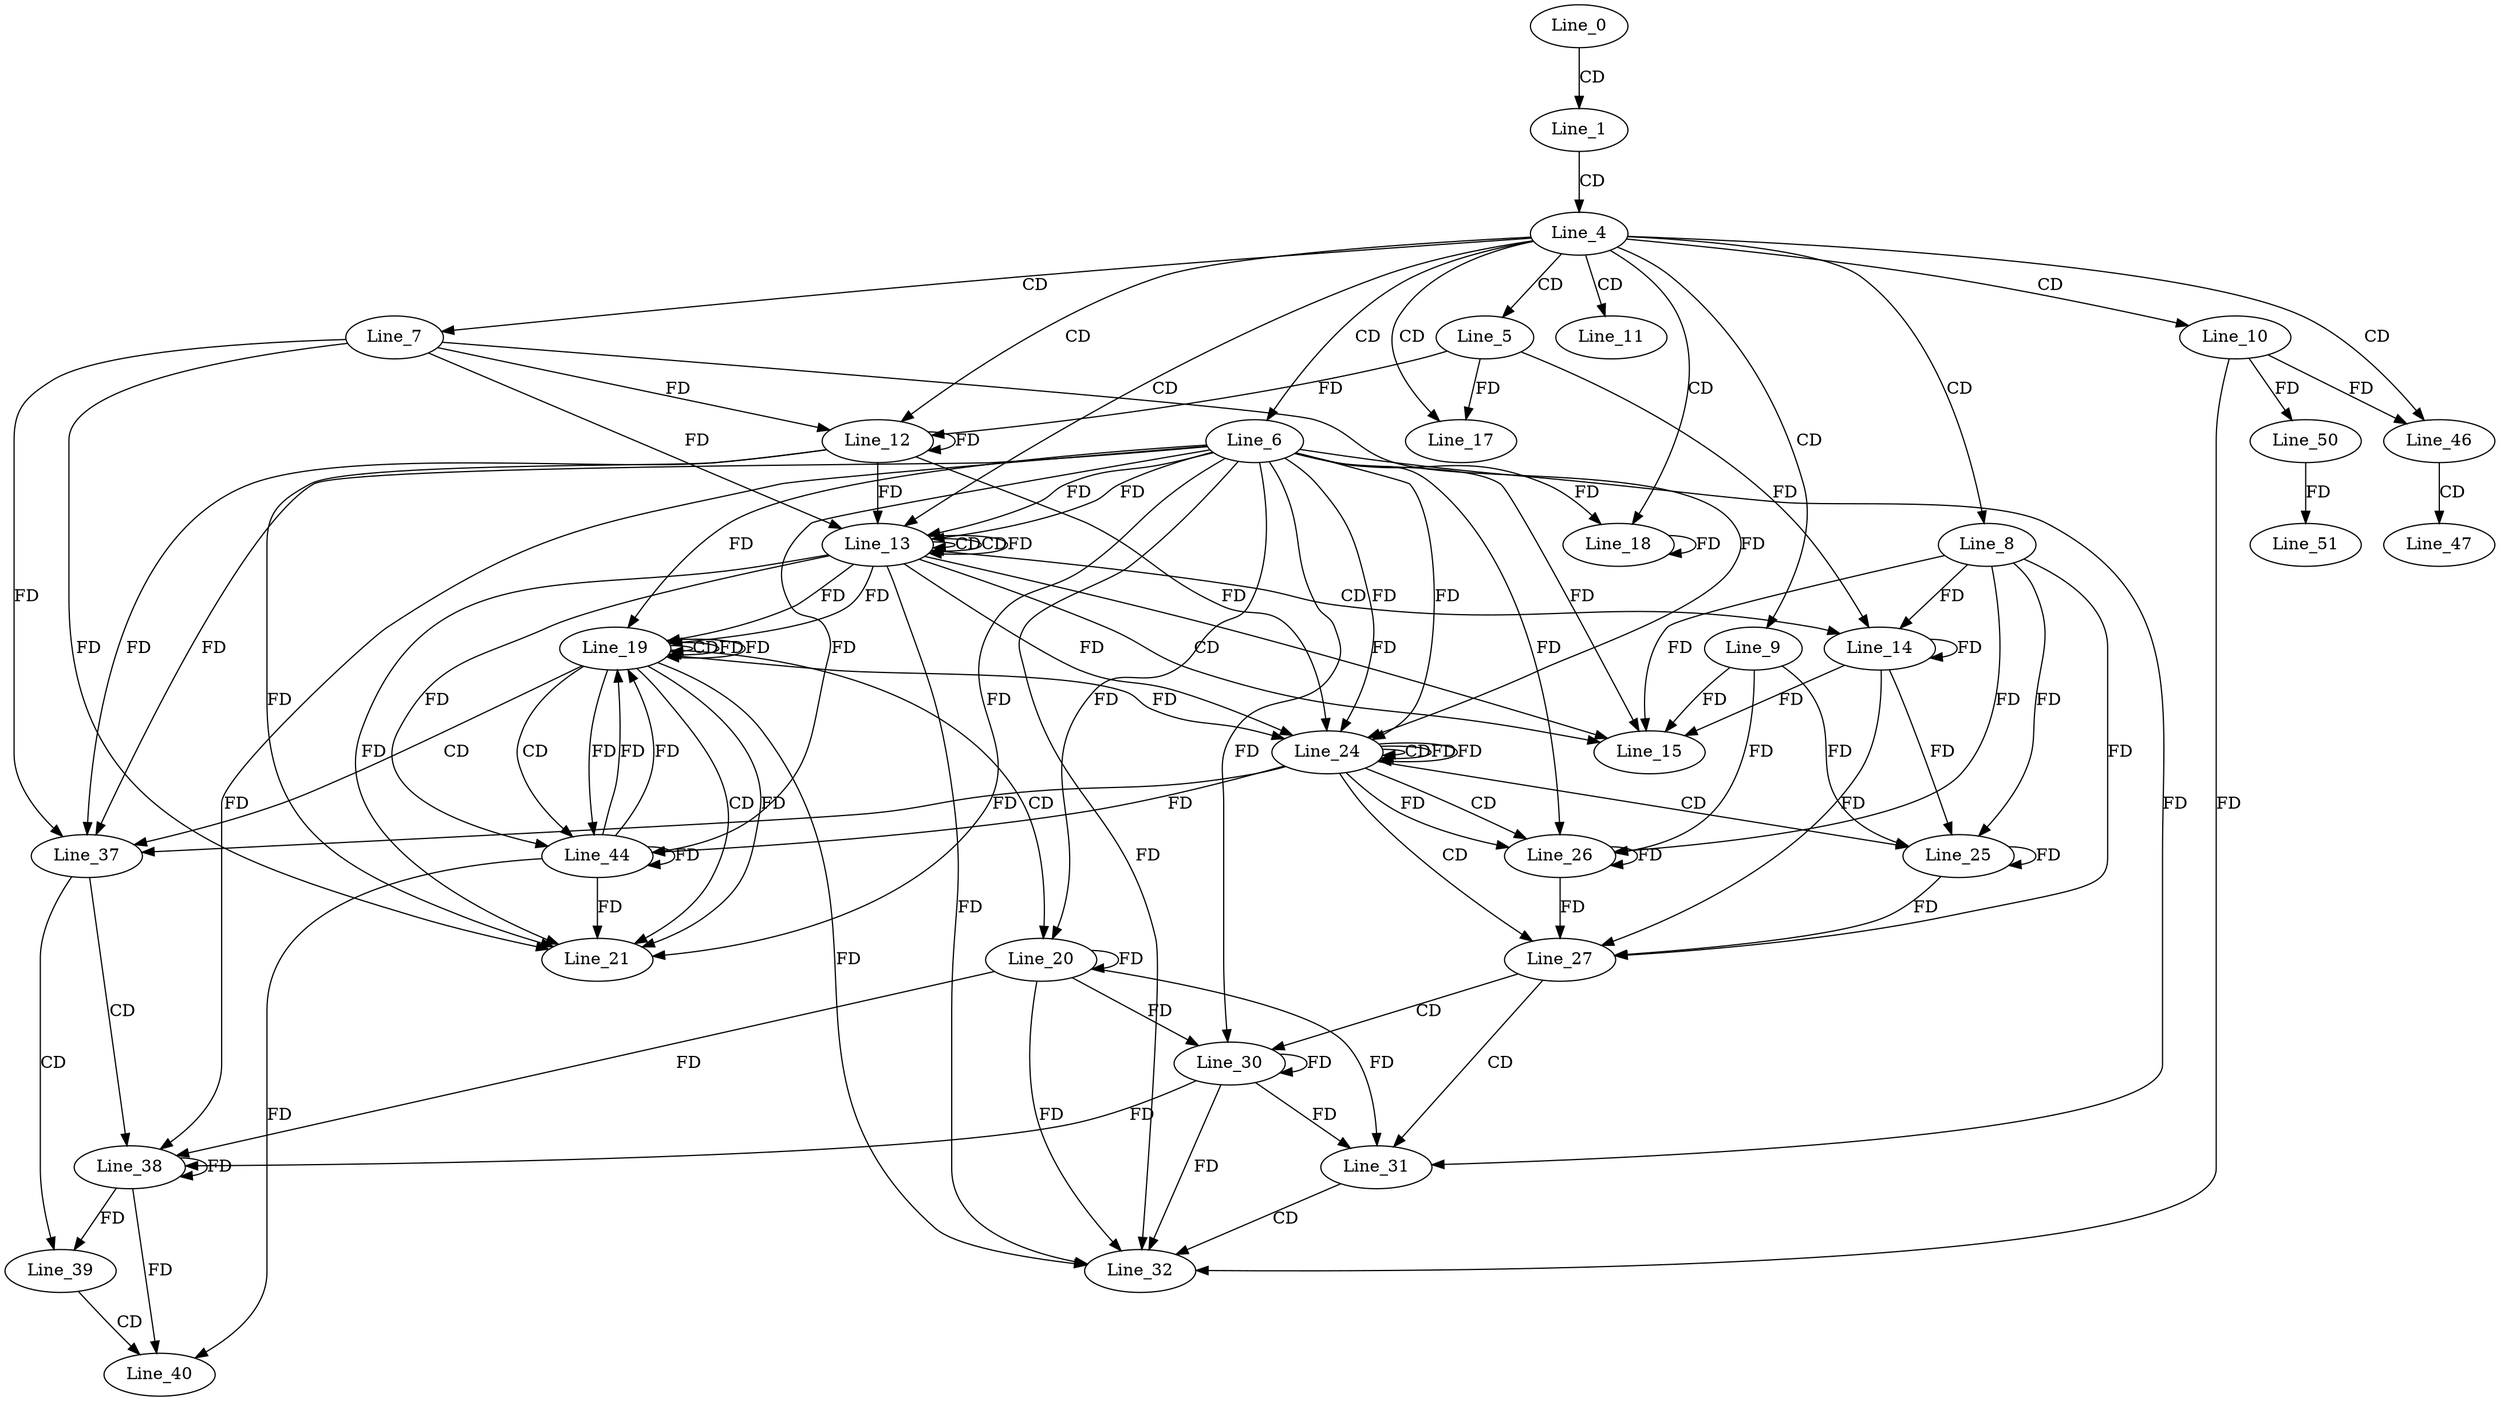 digraph G {
  Line_0;
  Line_1;
  Line_4;
  Line_5;
  Line_6;
  Line_7;
  Line_8;
  Line_9;
  Line_10;
  Line_11;
  Line_12;
  Line_12;
  Line_13;
  Line_13;
  Line_13;
  Line_14;
  Line_14;
  Line_15;
  Line_17;
  Line_18;
  Line_19;
  Line_19;
  Line_19;
  Line_20;
  Line_21;
  Line_24;
  Line_24;
  Line_24;
  Line_25;
  Line_25;
  Line_26;
  Line_26;
  Line_27;
  Line_30;
  Line_31;
  Line_32;
  Line_37;
  Line_38;
  Line_39;
  Line_40;
  Line_44;
  Line_46;
  Line_46;
  Line_47;
  Line_50;
  Line_50;
  Line_51;
  Line_0 -> Line_1 [ label="CD" ];
  Line_1 -> Line_4 [ label="CD" ];
  Line_4 -> Line_5 [ label="CD" ];
  Line_4 -> Line_6 [ label="CD" ];
  Line_4 -> Line_7 [ label="CD" ];
  Line_4 -> Line_8 [ label="CD" ];
  Line_4 -> Line_9 [ label="CD" ];
  Line_4 -> Line_10 [ label="CD" ];
  Line_4 -> Line_11 [ label="CD" ];
  Line_4 -> Line_12 [ label="CD" ];
  Line_7 -> Line_12 [ label="FD" ];
  Line_12 -> Line_12 [ label="FD" ];
  Line_5 -> Line_12 [ label="FD" ];
  Line_4 -> Line_13 [ label="CD" ];
  Line_13 -> Line_13 [ label="CD" ];
  Line_6 -> Line_13 [ label="FD" ];
  Line_7 -> Line_13 [ label="FD" ];
  Line_12 -> Line_13 [ label="FD" ];
  Line_13 -> Line_13 [ label="CD" ];
  Line_13 -> Line_13 [ label="FD" ];
  Line_6 -> Line_13 [ label="FD" ];
  Line_13 -> Line_14 [ label="CD" ];
  Line_14 -> Line_14 [ label="FD" ];
  Line_8 -> Line_14 [ label="FD" ];
  Line_5 -> Line_14 [ label="FD" ];
  Line_13 -> Line_15 [ label="CD" ];
  Line_9 -> Line_15 [ label="FD" ];
  Line_13 -> Line_15 [ label="FD" ];
  Line_6 -> Line_15 [ label="FD" ];
  Line_14 -> Line_15 [ label="FD" ];
  Line_8 -> Line_15 [ label="FD" ];
  Line_4 -> Line_17 [ label="CD" ];
  Line_5 -> Line_17 [ label="FD" ];
  Line_4 -> Line_18 [ label="CD" ];
  Line_6 -> Line_18 [ label="FD" ];
  Line_18 -> Line_18 [ label="FD" ];
  Line_13 -> Line_19 [ label="FD" ];
  Line_19 -> Line_19 [ label="CD" ];
  Line_19 -> Line_19 [ label="FD" ];
  Line_13 -> Line_19 [ label="FD" ];
  Line_6 -> Line_19 [ label="FD" ];
  Line_19 -> Line_20 [ label="CD" ];
  Line_20 -> Line_20 [ label="FD" ];
  Line_6 -> Line_20 [ label="FD" ];
  Line_19 -> Line_21 [ label="CD" ];
  Line_19 -> Line_21 [ label="FD" ];
  Line_13 -> Line_21 [ label="FD" ];
  Line_6 -> Line_21 [ label="FD" ];
  Line_7 -> Line_21 [ label="FD" ];
  Line_12 -> Line_21 [ label="FD" ];
  Line_6 -> Line_24 [ label="FD" ];
  Line_7 -> Line_24 [ label="FD" ];
  Line_12 -> Line_24 [ label="FD" ];
  Line_24 -> Line_24 [ label="CD" ];
  Line_24 -> Line_24 [ label="FD" ];
  Line_6 -> Line_24 [ label="FD" ];
  Line_19 -> Line_24 [ label="FD" ];
  Line_13 -> Line_24 [ label="FD" ];
  Line_24 -> Line_25 [ label="CD" ];
  Line_25 -> Line_25 [ label="FD" ];
  Line_14 -> Line_25 [ label="FD" ];
  Line_8 -> Line_25 [ label="FD" ];
  Line_9 -> Line_25 [ label="FD" ];
  Line_24 -> Line_26 [ label="CD" ];
  Line_26 -> Line_26 [ label="FD" ];
  Line_8 -> Line_26 [ label="FD" ];
  Line_9 -> Line_26 [ label="FD" ];
  Line_24 -> Line_26 [ label="FD" ];
  Line_6 -> Line_26 [ label="FD" ];
  Line_24 -> Line_27 [ label="CD" ];
  Line_25 -> Line_27 [ label="FD" ];
  Line_14 -> Line_27 [ label="FD" ];
  Line_8 -> Line_27 [ label="FD" ];
  Line_26 -> Line_27 [ label="FD" ];
  Line_27 -> Line_30 [ label="CD" ];
  Line_30 -> Line_30 [ label="FD" ];
  Line_20 -> Line_30 [ label="FD" ];
  Line_6 -> Line_30 [ label="FD" ];
  Line_27 -> Line_31 [ label="CD" ];
  Line_30 -> Line_31 [ label="FD" ];
  Line_20 -> Line_31 [ label="FD" ];
  Line_6 -> Line_31 [ label="FD" ];
  Line_31 -> Line_32 [ label="CD" ];
  Line_10 -> Line_32 [ label="FD" ];
  Line_30 -> Line_32 [ label="FD" ];
  Line_20 -> Line_32 [ label="FD" ];
  Line_6 -> Line_32 [ label="FD" ];
  Line_19 -> Line_32 [ label="FD" ];
  Line_13 -> Line_32 [ label="FD" ];
  Line_19 -> Line_37 [ label="CD" ];
  Line_24 -> Line_37 [ label="FD" ];
  Line_6 -> Line_37 [ label="FD" ];
  Line_7 -> Line_37 [ label="FD" ];
  Line_12 -> Line_37 [ label="FD" ];
  Line_37 -> Line_38 [ label="CD" ];
  Line_30 -> Line_38 [ label="FD" ];
  Line_20 -> Line_38 [ label="FD" ];
  Line_38 -> Line_38 [ label="FD" ];
  Line_6 -> Line_38 [ label="FD" ];
  Line_37 -> Line_39 [ label="CD" ];
  Line_38 -> Line_39 [ label="FD" ];
  Line_39 -> Line_40 [ label="CD" ];
  Line_38 -> Line_40 [ label="FD" ];
  Line_19 -> Line_44 [ label="CD" ];
  Line_19 -> Line_44 [ label="FD" ];
  Line_44 -> Line_44 [ label="FD" ];
  Line_13 -> Line_44 [ label="FD" ];
  Line_6 -> Line_44 [ label="FD" ];
  Line_24 -> Line_44 [ label="FD" ];
  Line_4 -> Line_46 [ label="CD" ];
  Line_10 -> Line_46 [ label="FD" ];
  Line_46 -> Line_47 [ label="CD" ];
  Line_10 -> Line_50 [ label="FD" ];
  Line_50 -> Line_51 [ label="FD" ];
  Line_19 -> Line_19 [ label="FD" ];
  Line_44 -> Line_19 [ label="FD" ];
  Line_44 -> Line_19 [ label="FD" ];
  Line_44 -> Line_21 [ label="FD" ];
  Line_44 -> Line_40 [ label="FD" ];
  Line_24 -> Line_24 [ label="FD" ];
}
